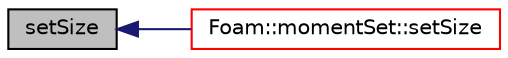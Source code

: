digraph "setSize"
{
  bgcolor="transparent";
  edge [fontname="Helvetica",fontsize="10",labelfontname="Helvetica",labelfontsize="10"];
  node [fontname="Helvetica",fontsize="10",shape=record];
  rankdir="LR";
  Node19 [label="setSize",height=0.2,width=0.4,color="black", fillcolor="grey75", style="filled", fontcolor="black"];
  Node19 -> Node20 [dir="back",color="midnightblue",fontsize="10",style="solid",fontname="Helvetica"];
  Node20 [label="Foam::momentSet::setSize",height=0.2,width=0.4,color="red",URL="$a02044.html#a3eb74b6b9f8c1346a09c49e3eade797c",tooltip="Set size of moment set. "];
}
